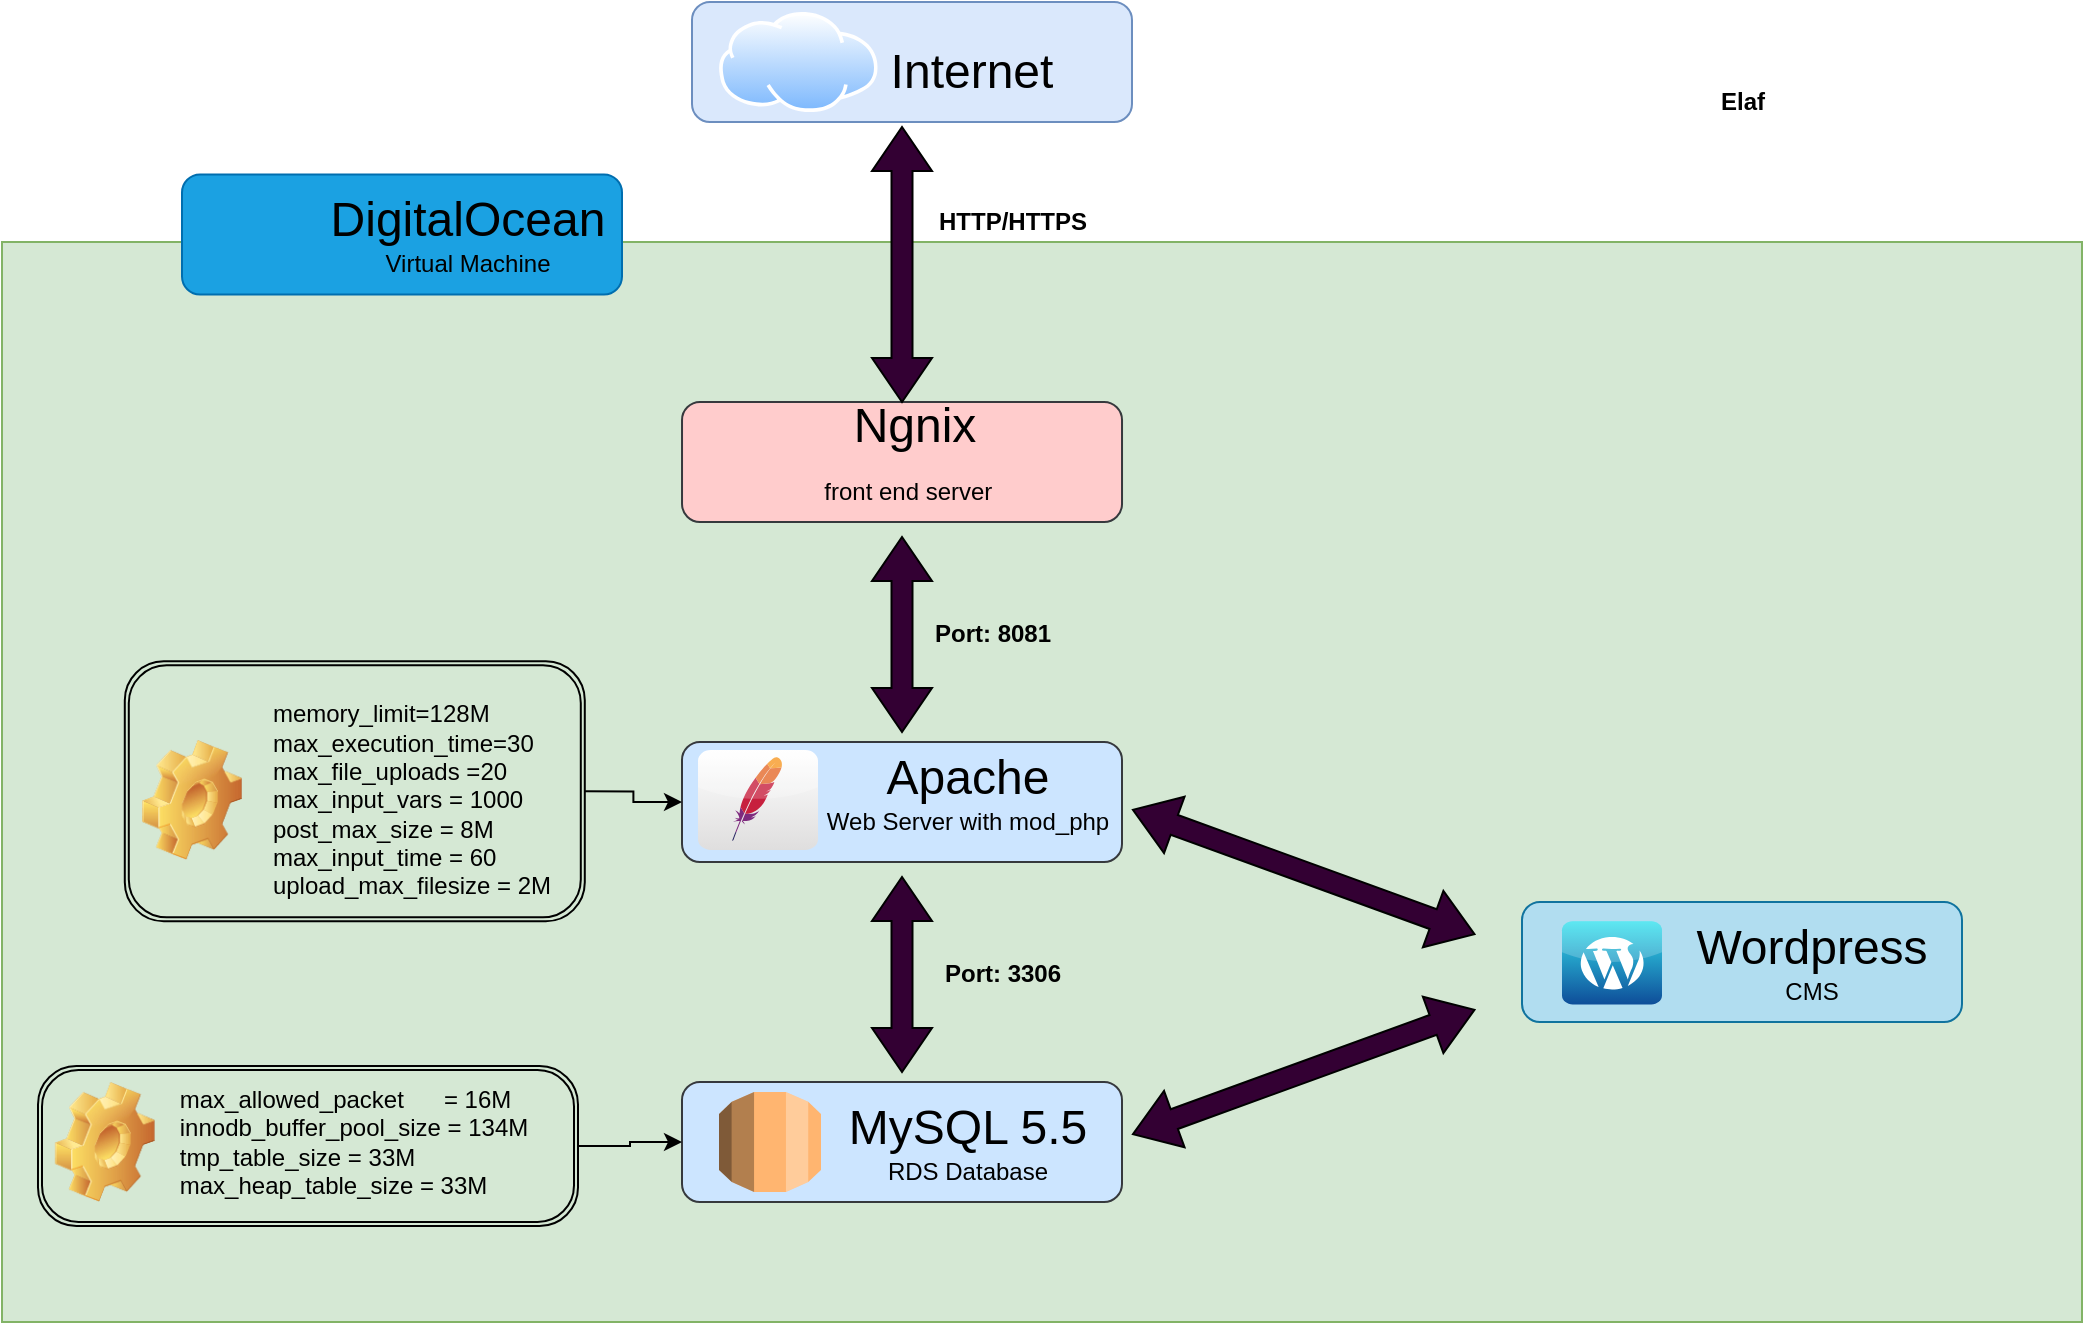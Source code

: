 <mxfile version="14.9.6" type="github">
  <diagram id="UEPHuSb97--CaBu0sHTg" name="Page-1">
    <mxGraphModel dx="1356" dy="713" grid="1" gridSize="10" guides="1" tooltips="1" connect="1" arrows="1" fold="1" page="1" pageScale="1" pageWidth="850" pageHeight="1100" math="0" shadow="0">
      <root>
        <mxCell id="0" />
        <mxCell id="1" parent="0" />
        <mxCell id="LkECDWKGIeq4xNy9bSiV-1" value="" style="rounded=0;whiteSpace=wrap;html=1;fillColor=#d5e8d4;strokeColor=#82b366;" parent="1" vertex="1">
          <mxGeometry x="40" y="320" width="1040" height="540" as="geometry" />
        </mxCell>
        <mxCell id="LkECDWKGIeq4xNy9bSiV-2" value="" style="rounded=1;whiteSpace=wrap;html=1;fillColor=#cce5ff;strokeColor=#36393d;" parent="1" vertex="1">
          <mxGeometry x="380" y="570" width="220" height="60" as="geometry" />
        </mxCell>
        <mxCell id="LkECDWKGIeq4xNy9bSiV-3" value="" style="rounded=1;whiteSpace=wrap;html=1;fillColor=#cce5ff;strokeColor=#36393d;" parent="1" vertex="1">
          <mxGeometry x="380.0" y="740" width="220" height="60" as="geometry" />
        </mxCell>
        <mxCell id="LkECDWKGIeq4xNy9bSiV-4" value="" style="rounded=1;whiteSpace=wrap;html=1;fillColor=#ffcccc;strokeColor=#36393d;" parent="1" vertex="1">
          <mxGeometry x="380.01" y="400" width="220" height="60" as="geometry" />
        </mxCell>
        <mxCell id="LkECDWKGIeq4xNy9bSiV-5" value="" style="rounded=1;whiteSpace=wrap;html=1;fillColor=#dae8fc;strokeColor=#6c8ebf;" parent="1" vertex="1">
          <mxGeometry x="385" y="200" width="220" height="60" as="geometry" />
        </mxCell>
        <mxCell id="LkECDWKGIeq4xNy9bSiV-7" value="" style="dashed=0;outlineConnect=0;html=1;align=center;labelPosition=center;verticalLabelPosition=bottom;verticalAlign=top;shape=mxgraph.webicons.apache;gradientColor=#DFDEDE" parent="1" vertex="1">
          <mxGeometry x="388" y="574" width="60" height="50" as="geometry" />
        </mxCell>
        <mxCell id="LkECDWKGIeq4xNy9bSiV-8" value="" style="aspect=fixed;perimeter=ellipsePerimeter;html=1;align=center;shadow=0;dashed=0;spacingTop=3;image;image=img/lib/active_directory/internet_cloud.svg;" parent="1" vertex="1">
          <mxGeometry x="398.5" y="205" width="79.37" height="50" as="geometry" />
        </mxCell>
        <mxCell id="LkECDWKGIeq4xNy9bSiV-10" value="&lt;font style=&quot;font-size: 24px&quot;&gt;Internet&lt;/font&gt;" style="text;html=1;strokeColor=none;fillColor=none;align=center;verticalAlign=middle;whiteSpace=wrap;rounded=0;" parent="1" vertex="1">
          <mxGeometry x="450" y="210" width="150" height="50" as="geometry" />
        </mxCell>
        <mxCell id="LkECDWKGIeq4xNy9bSiV-13" value="&lt;font&gt;&lt;span style=&quot;font-size: 24px&quot;&gt;Apache&lt;/span&gt;&lt;br&gt;&lt;font style=&quot;font-size: 12px&quot;&gt;Web Server with mod_php&lt;/font&gt;&lt;br&gt;&lt;/font&gt;" style="text;html=1;strokeColor=none;fillColor=none;align=center;verticalAlign=middle;whiteSpace=wrap;rounded=0;" parent="1" vertex="1">
          <mxGeometry x="448" y="570" width="150" height="50" as="geometry" />
        </mxCell>
        <mxCell id="LkECDWKGIeq4xNy9bSiV-14" value="&lt;span style=&quot;font-size: 24px&quot;&gt;MySQL 5.5&lt;/span&gt;&lt;br&gt;&lt;font style=&quot;font-size: 12px&quot;&gt;RDS Database&lt;/font&gt;" style="text;html=1;strokeColor=none;fillColor=none;align=center;verticalAlign=middle;whiteSpace=wrap;rounded=0;" parent="1" vertex="1">
          <mxGeometry x="448.0" y="745" width="150" height="50" as="geometry" />
        </mxCell>
        <mxCell id="LkECDWKGIeq4xNy9bSiV-16" value="" style="rounded=1;whiteSpace=wrap;html=1;fillColor=#1ba1e2;strokeColor=#006EAF;fontColor=#ffffff;" parent="1" vertex="1">
          <mxGeometry x="130" y="286.25" width="220" height="60" as="geometry" />
        </mxCell>
        <mxCell id="LkECDWKGIeq4xNy9bSiV-17" value="&lt;font style=&quot;font-size: 24px&quot;&gt;DigitalOcean&lt;br&gt;&lt;/font&gt;&lt;font style=&quot;font-size: 12px&quot;&gt;Virtual Machine&lt;/font&gt;" style="text;html=1;strokeColor=none;fillColor=none;align=center;verticalAlign=middle;whiteSpace=wrap;rounded=0;" parent="1" vertex="1">
          <mxGeometry x="198" y="291.25" width="150" height="50" as="geometry" />
        </mxCell>
        <mxCell id="LkECDWKGIeq4xNy9bSiV-19" value="&lt;div style=&quot;text-align: justify&quot;&gt;&lt;div&gt;memory_limit=128M&lt;/div&gt;&lt;div&gt;max_execution_time=30&lt;/div&gt;&lt;div&gt;max_file_uploads =20&lt;/div&gt;&lt;div&gt;max_input_vars&lt;span&gt; &lt;/span&gt;= 1000&lt;/div&gt;&lt;div&gt;post_max_size&lt;span&gt; &lt;/span&gt;= 8M&lt;/div&gt;&lt;div&gt;max_input_time&lt;span&gt; &lt;/span&gt;= 60&lt;/div&gt;&lt;div&gt;upload_max_filesize&lt;span&gt; &lt;/span&gt;= 2M&lt;/div&gt;&lt;/div&gt;" style="text;html=1;strokeColor=none;fillColor=none;align=center;verticalAlign=middle;whiteSpace=wrap;rounded=0;" parent="1" vertex="1">
          <mxGeometry x="170" y="549" width="150" height="100" as="geometry" />
        </mxCell>
        <mxCell id="LkECDWKGIeq4xNy9bSiV-20" value="&lt;div style=&quot;text-align: justify&quot;&gt;&lt;div&gt;max_allowed_packet&amp;nbsp; &amp;nbsp; &amp;nbsp; = 16M&lt;/div&gt;&lt;div&gt;innodb_buffer_pool_size = 134M&lt;/div&gt;&lt;div&gt;tmp_table_size = 33M&lt;/div&gt;&lt;div&gt;max_heap_table_size = 33M&lt;/div&gt;&lt;/div&gt;" style="text;html=1;strokeColor=none;fillColor=none;align=center;verticalAlign=middle;whiteSpace=wrap;rounded=0;" parent="1" vertex="1">
          <mxGeometry x="116.4" y="720" width="200" height="100" as="geometry" />
        </mxCell>
        <mxCell id="LkECDWKGIeq4xNy9bSiV-22" value="" style="html=1;shadow=0;dashed=0;align=center;verticalAlign=middle;shape=mxgraph.arrows2.twoWayArrow;dy=0.65;dx=22;rotation=90;fillColor=#330033;" parent="1" vertex="1">
          <mxGeometry x="421.25" y="316.25" width="137.5" height="30" as="geometry" />
        </mxCell>
        <mxCell id="LkECDWKGIeq4xNy9bSiV-23" value="" style="html=1;shadow=0;dashed=0;align=center;verticalAlign=middle;shape=mxgraph.arrows2.twoWayArrow;dy=0.65;dx=22;rotation=90;fillColor=#330033;" parent="1" vertex="1">
          <mxGeometry x="441.25" y="501.25" width="97.5" height="30" as="geometry" />
        </mxCell>
        <mxCell id="LkECDWKGIeq4xNy9bSiV-24" value="" style="html=1;shadow=0;dashed=0;align=center;verticalAlign=middle;shape=mxgraph.arrows2.twoWayArrow;dy=0.65;dx=22;rotation=90;fillColor=#330033;" parent="1" vertex="1">
          <mxGeometry x="441.25" y="671.25" width="97.5" height="30" as="geometry" />
        </mxCell>
        <mxCell id="LkECDWKGIeq4xNy9bSiV-25" value="" style="html=1;shadow=0;dashed=0;align=center;verticalAlign=middle;shape=mxgraph.arrows2.twoWayArrow;dy=0.65;dx=22;rotation=20;fillColor=#330033;" parent="1" vertex="1">
          <mxGeometry x="600" y="620" width="181.72" height="30" as="geometry" />
        </mxCell>
        <mxCell id="LkECDWKGIeq4xNy9bSiV-27" value="&lt;b&gt;Port: 3306&lt;/b&gt;" style="text;html=1;align=center;verticalAlign=middle;resizable=0;points=[];autosize=1;strokeColor=none;" parent="1" vertex="1">
          <mxGeometry x="505" y="676.25" width="70" height="20" as="geometry" />
        </mxCell>
        <mxCell id="LkECDWKGIeq4xNy9bSiV-28" value="&lt;b&gt;HTTP/HTTPS&lt;/b&gt;" style="text;html=1;align=center;verticalAlign=middle;resizable=0;points=[];autosize=1;strokeColor=none;" parent="1" vertex="1">
          <mxGeometry x="500" y="300" width="90" height="20" as="geometry" />
        </mxCell>
        <mxCell id="LkECDWKGIeq4xNy9bSiV-29" value="" style="rounded=1;whiteSpace=wrap;html=1;fillColor=#b1ddf0;strokeColor=#10739e;" parent="1" vertex="1">
          <mxGeometry x="800" y="650" width="220" height="60" as="geometry" />
        </mxCell>
        <mxCell id="LkECDWKGIeq4xNy9bSiV-30" value="&lt;font&gt;&lt;font style=&quot;font-size: 24px&quot;&gt;Wordpress&lt;br&gt;&lt;/font&gt;&lt;font style=&quot;font-size: 12px&quot;&gt;CMS&lt;/font&gt;&lt;br&gt;&lt;/font&gt;" style="text;html=1;strokeColor=none;fillColor=none;align=center;verticalAlign=middle;whiteSpace=wrap;rounded=0;" parent="1" vertex="1">
          <mxGeometry x="870" y="655.45" width="150" height="50" as="geometry" />
        </mxCell>
        <mxCell id="LkECDWKGIeq4xNy9bSiV-31" value="" style="dashed=0;outlineConnect=0;html=1;align=center;labelPosition=center;verticalLabelPosition=bottom;verticalAlign=top;shape=mxgraph.webicons.wordpress;fillColor=#35E2EE;gradientColor=#0E4D99" parent="1" vertex="1">
          <mxGeometry x="820" y="659.65" width="50" height="41.6" as="geometry" />
        </mxCell>
        <mxCell id="LkECDWKGIeq4xNy9bSiV-32" value="" style="html=1;shadow=0;dashed=0;align=center;verticalAlign=middle;shape=mxgraph.arrows2.twoWayArrow;dy=0.65;dx=22;rotation=-20;fillColor=#330033;" parent="1" vertex="1">
          <mxGeometry x="600" y="720" width="181.72" height="30" as="geometry" />
        </mxCell>
        <mxCell id="LkECDWKGIeq4xNy9bSiV-33" value="" style="shape=image;html=1;verticalAlign=top;verticalLabelPosition=bottom;labelBackgroundColor=#ffffff;imageAspect=0;aspect=fixed;image=https://cdn4.iconfinder.com/data/icons/logos-brands-5/24/digitalocean-128.png" parent="1" vertex="1">
          <mxGeometry x="150" y="291.25" width="47" height="47" as="geometry" />
        </mxCell>
        <mxCell id="LkECDWKGIeq4xNy9bSiV-34" value="" style="shape=image;html=1;verticalLabelPosition=bottom;verticalAlign=top;imageAspect=0;image=img/clipart/Gear_128x128.png;fillColor=none;" parent="1" vertex="1">
          <mxGeometry x="110" y="569" width="50" height="60" as="geometry" />
        </mxCell>
        <mxCell id="LkECDWKGIeq4xNy9bSiV-35" style="edgeStyle=orthogonalEdgeStyle;rounded=0;orthogonalLoop=1;jettySize=auto;html=1;exitX=1;exitY=0.5;exitDx=0;exitDy=0;entryX=0;entryY=0.5;entryDx=0;entryDy=0;" parent="1" source="LkECDWKGIeq4xNy9bSiV-36" target="LkECDWKGIeq4xNy9bSiV-2" edge="1">
          <mxGeometry relative="1" as="geometry" />
        </mxCell>
        <mxCell id="LkECDWKGIeq4xNy9bSiV-36" value="" style="shape=ext;double=1;rounded=1;whiteSpace=wrap;html=1;fillColor=none;" parent="1" vertex="1">
          <mxGeometry x="101.4" y="529.65" width="230" height="130" as="geometry" />
        </mxCell>
        <mxCell id="LkECDWKGIeq4xNy9bSiV-37" value="" style="shape=image;html=1;verticalLabelPosition=bottom;verticalAlign=top;imageAspect=0;image=img/clipart/Gear_128x128.png;fillColor=none;" parent="1" vertex="1">
          <mxGeometry x="66.4" y="740" width="50" height="60" as="geometry" />
        </mxCell>
        <mxCell id="LkECDWKGIeq4xNy9bSiV-38" style="edgeStyle=orthogonalEdgeStyle;rounded=0;orthogonalLoop=1;jettySize=auto;html=1;exitX=1;exitY=0.5;exitDx=0;exitDy=0;entryX=0;entryY=0.5;entryDx=0;entryDy=0;" parent="1" source="LkECDWKGIeq4xNy9bSiV-39" target="LkECDWKGIeq4xNy9bSiV-3" edge="1">
          <mxGeometry relative="1" as="geometry" />
        </mxCell>
        <mxCell id="LkECDWKGIeq4xNy9bSiV-39" value="" style="shape=ext;double=1;rounded=1;whiteSpace=wrap;html=1;fillColor=none;arcSize=24;" parent="1" vertex="1">
          <mxGeometry x="58" y="732" width="270" height="80" as="geometry" />
        </mxCell>
        <mxCell id="LkECDWKGIeq4xNy9bSiV-40" value="" style="outlineConnect=0;dashed=0;verticalLabelPosition=bottom;verticalAlign=top;align=center;html=1;shape=mxgraph.aws3.rds;gradientColor=none;fillColor=#FFB570;" parent="1" vertex="1">
          <mxGeometry x="398.5" y="745" width="51" height="50" as="geometry" />
        </mxCell>
        <mxCell id="LkECDWKGIeq4xNy9bSiV-42" value="" style="shape=image;html=1;verticalAlign=top;verticalLabelPosition=bottom;labelBackgroundColor=#ffffff;imageAspect=0;aspect=fixed;image=https://cdn4.iconfinder.com/data/icons/logos-brands-5/24/nginx-128.png" parent="1" vertex="1">
          <mxGeometry x="388" y="406" width="48" height="48" as="geometry" />
        </mxCell>
        <mxCell id="LkECDWKGIeq4xNy9bSiV-47" value="&lt;span style=&quot;font-size: 24px&quot;&gt;Ngnix&lt;/span&gt;&lt;br&gt;&lt;font style=&quot;font-size: 12px&quot;&gt;front end server&lt;/font&gt;&lt;span style=&quot;font-size: 24px&quot;&gt;&amp;nbsp;&lt;br&gt;&lt;/span&gt;" style="text;html=1;align=center;verticalAlign=middle;resizable=0;points=[];autosize=1;strokeColor=none;" parent="1" vertex="1">
          <mxGeometry x="441.25" y="406" width="110" height="40" as="geometry" />
        </mxCell>
        <mxCell id="LkECDWKGIeq4xNy9bSiV-52" value="&lt;b&gt;Port: 8081&lt;/b&gt;" style="text;html=1;align=center;verticalAlign=middle;resizable=0;points=[];autosize=1;strokeColor=none;" parent="1" vertex="1">
          <mxGeometry x="500" y="506.25" width="70" height="20" as="geometry" />
        </mxCell>
        <mxCell id="CjKhk1N5dlu_QhEQcH41-1" value="&lt;b&gt;Elaf&lt;/b&gt;" style="text;html=1;align=center;verticalAlign=middle;resizable=0;points=[];autosize=1;strokeColor=none;" vertex="1" parent="1">
          <mxGeometry x="890" y="240" width="40" height="20" as="geometry" />
        </mxCell>
      </root>
    </mxGraphModel>
  </diagram>
</mxfile>
